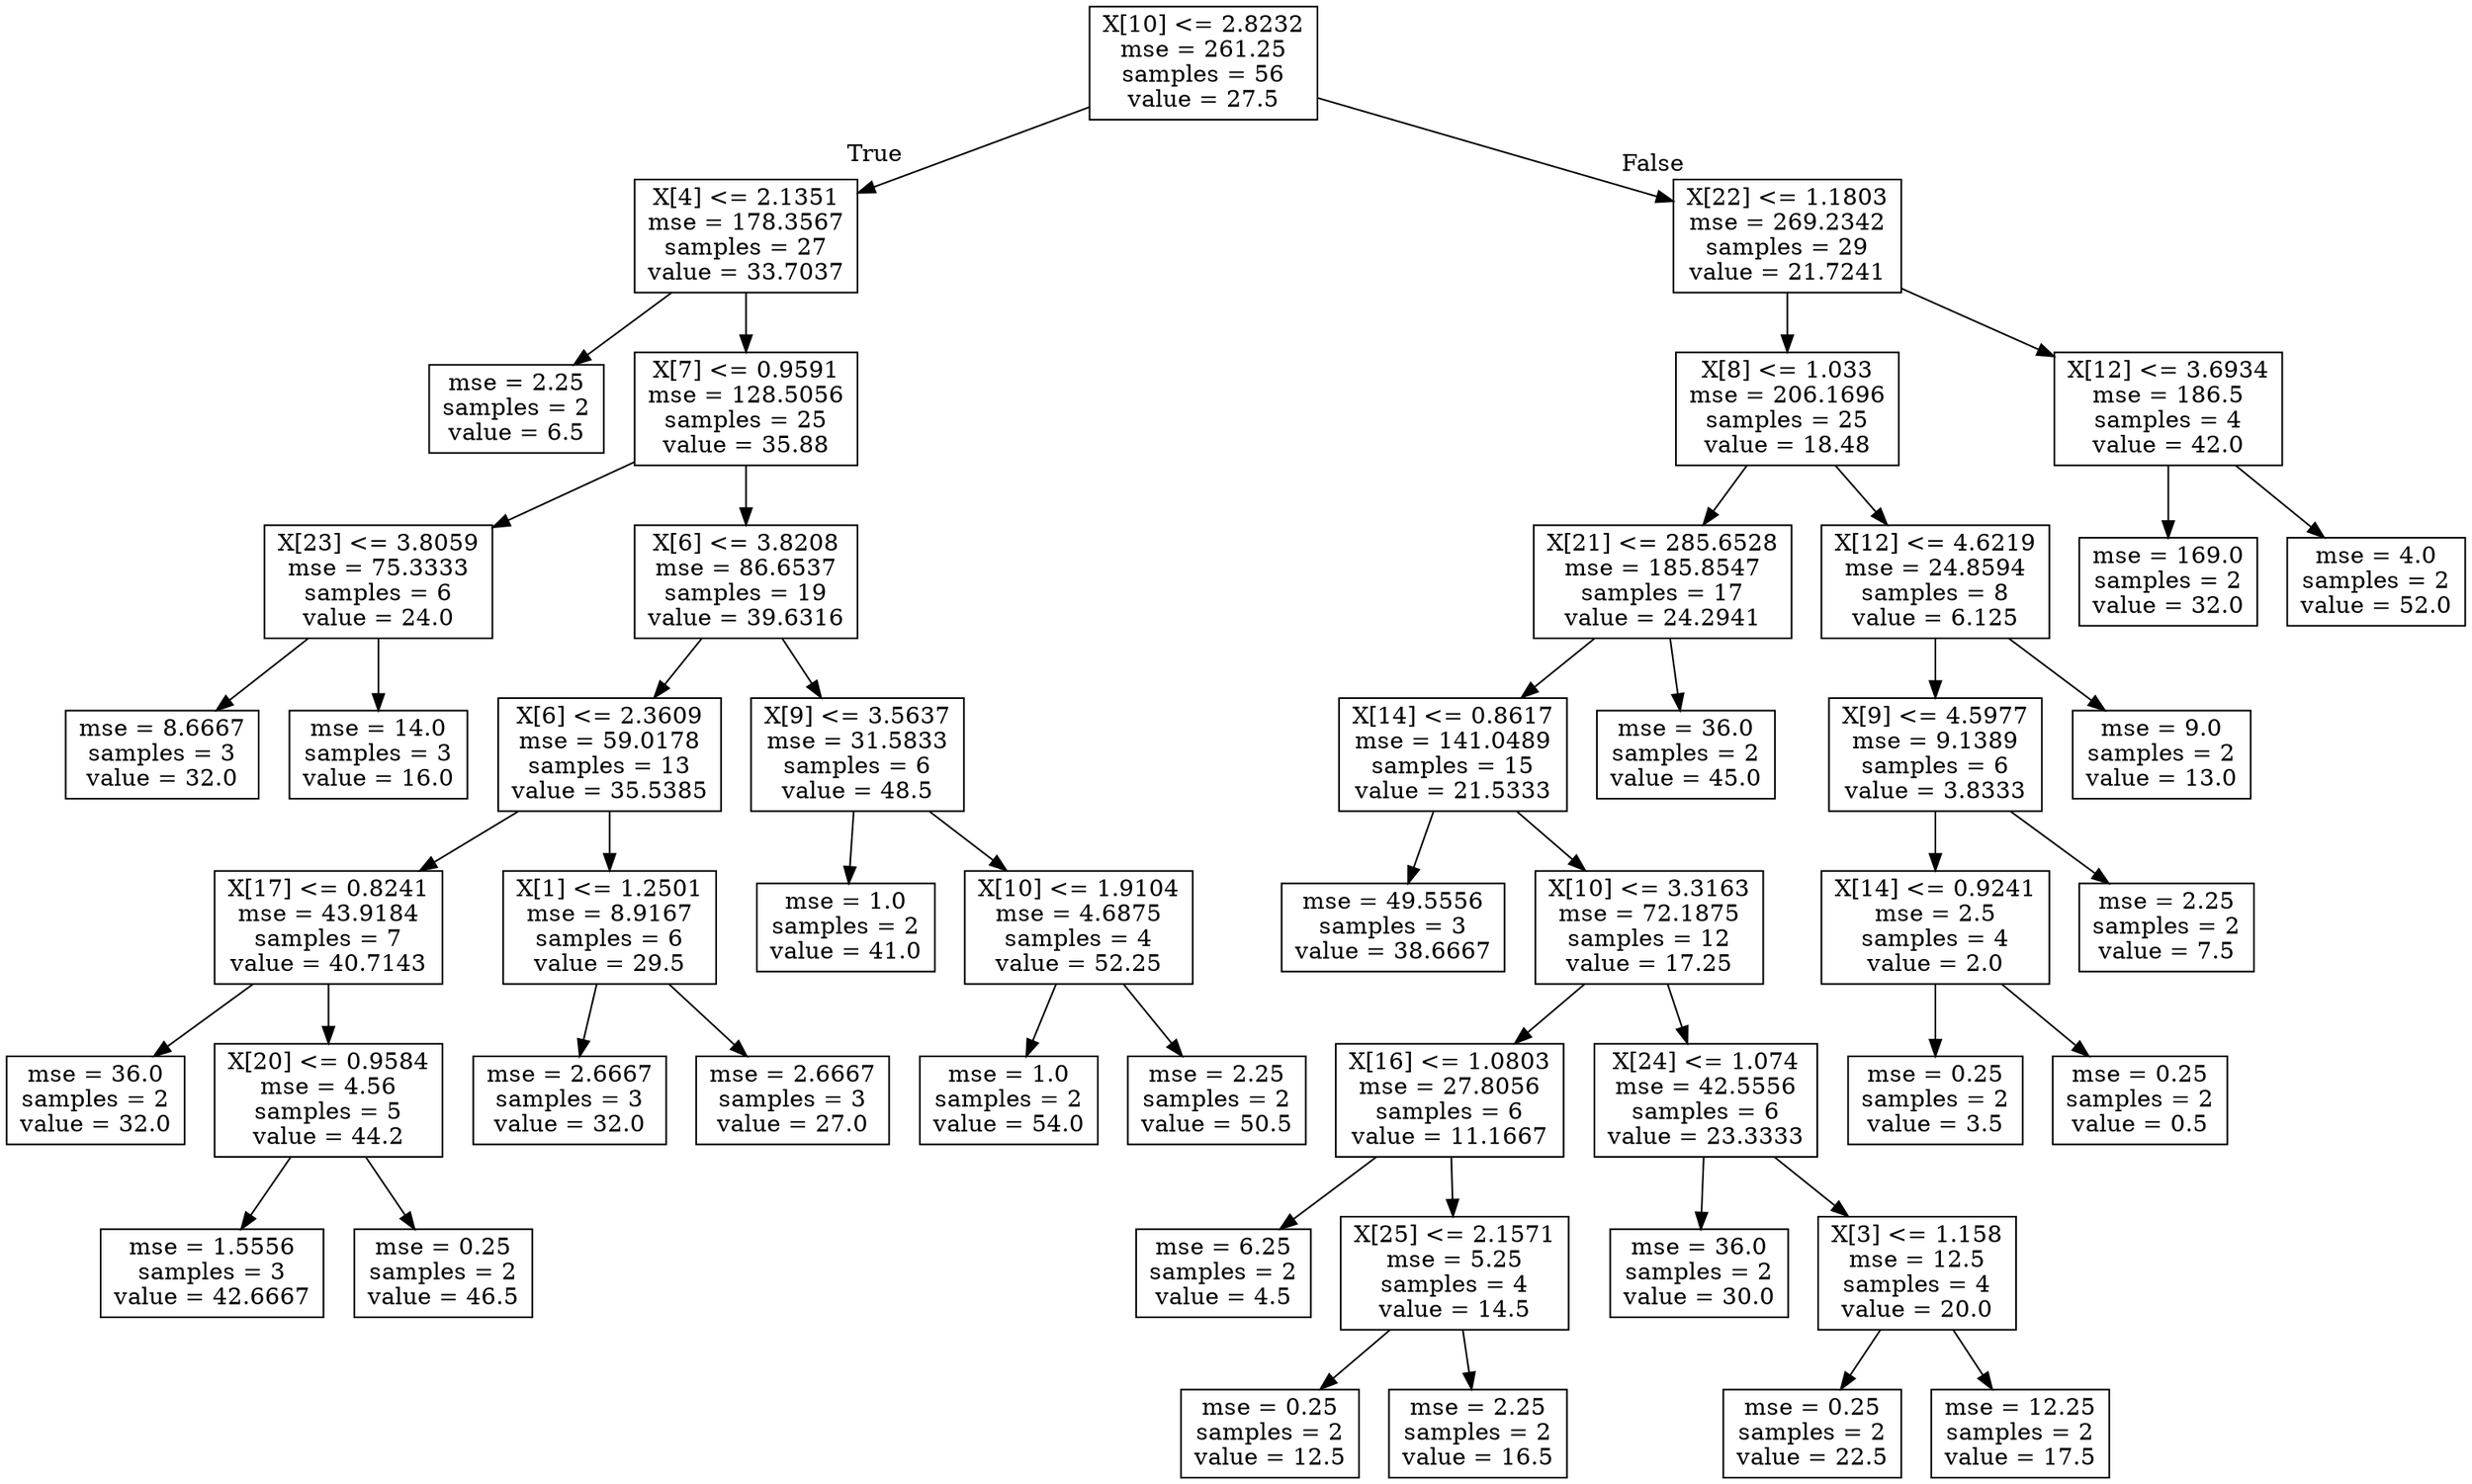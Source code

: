 digraph Tree {
node [shape=box] ;
0 [label="X[10] <= 2.8232\nmse = 261.25\nsamples = 56\nvalue = 27.5"] ;
1 [label="X[4] <= 2.1351\nmse = 178.3567\nsamples = 27\nvalue = 33.7037"] ;
0 -> 1 [labeldistance=2.5, labelangle=45, headlabel="True"] ;
2 [label="mse = 2.25\nsamples = 2\nvalue = 6.5"] ;
1 -> 2 ;
3 [label="X[7] <= 0.9591\nmse = 128.5056\nsamples = 25\nvalue = 35.88"] ;
1 -> 3 ;
4 [label="X[23] <= 3.8059\nmse = 75.3333\nsamples = 6\nvalue = 24.0"] ;
3 -> 4 ;
5 [label="mse = 8.6667\nsamples = 3\nvalue = 32.0"] ;
4 -> 5 ;
6 [label="mse = 14.0\nsamples = 3\nvalue = 16.0"] ;
4 -> 6 ;
7 [label="X[6] <= 3.8208\nmse = 86.6537\nsamples = 19\nvalue = 39.6316"] ;
3 -> 7 ;
8 [label="X[6] <= 2.3609\nmse = 59.0178\nsamples = 13\nvalue = 35.5385"] ;
7 -> 8 ;
9 [label="X[17] <= 0.8241\nmse = 43.9184\nsamples = 7\nvalue = 40.7143"] ;
8 -> 9 ;
10 [label="mse = 36.0\nsamples = 2\nvalue = 32.0"] ;
9 -> 10 ;
11 [label="X[20] <= 0.9584\nmse = 4.56\nsamples = 5\nvalue = 44.2"] ;
9 -> 11 ;
12 [label="mse = 1.5556\nsamples = 3\nvalue = 42.6667"] ;
11 -> 12 ;
13 [label="mse = 0.25\nsamples = 2\nvalue = 46.5"] ;
11 -> 13 ;
14 [label="X[1] <= 1.2501\nmse = 8.9167\nsamples = 6\nvalue = 29.5"] ;
8 -> 14 ;
15 [label="mse = 2.6667\nsamples = 3\nvalue = 32.0"] ;
14 -> 15 ;
16 [label="mse = 2.6667\nsamples = 3\nvalue = 27.0"] ;
14 -> 16 ;
17 [label="X[9] <= 3.5637\nmse = 31.5833\nsamples = 6\nvalue = 48.5"] ;
7 -> 17 ;
18 [label="mse = 1.0\nsamples = 2\nvalue = 41.0"] ;
17 -> 18 ;
19 [label="X[10] <= 1.9104\nmse = 4.6875\nsamples = 4\nvalue = 52.25"] ;
17 -> 19 ;
20 [label="mse = 1.0\nsamples = 2\nvalue = 54.0"] ;
19 -> 20 ;
21 [label="mse = 2.25\nsamples = 2\nvalue = 50.5"] ;
19 -> 21 ;
22 [label="X[22] <= 1.1803\nmse = 269.2342\nsamples = 29\nvalue = 21.7241"] ;
0 -> 22 [labeldistance=2.5, labelangle=-45, headlabel="False"] ;
23 [label="X[8] <= 1.033\nmse = 206.1696\nsamples = 25\nvalue = 18.48"] ;
22 -> 23 ;
24 [label="X[21] <= 285.6528\nmse = 185.8547\nsamples = 17\nvalue = 24.2941"] ;
23 -> 24 ;
25 [label="X[14] <= 0.8617\nmse = 141.0489\nsamples = 15\nvalue = 21.5333"] ;
24 -> 25 ;
26 [label="mse = 49.5556\nsamples = 3\nvalue = 38.6667"] ;
25 -> 26 ;
27 [label="X[10] <= 3.3163\nmse = 72.1875\nsamples = 12\nvalue = 17.25"] ;
25 -> 27 ;
28 [label="X[16] <= 1.0803\nmse = 27.8056\nsamples = 6\nvalue = 11.1667"] ;
27 -> 28 ;
29 [label="mse = 6.25\nsamples = 2\nvalue = 4.5"] ;
28 -> 29 ;
30 [label="X[25] <= 2.1571\nmse = 5.25\nsamples = 4\nvalue = 14.5"] ;
28 -> 30 ;
31 [label="mse = 0.25\nsamples = 2\nvalue = 12.5"] ;
30 -> 31 ;
32 [label="mse = 2.25\nsamples = 2\nvalue = 16.5"] ;
30 -> 32 ;
33 [label="X[24] <= 1.074\nmse = 42.5556\nsamples = 6\nvalue = 23.3333"] ;
27 -> 33 ;
34 [label="mse = 36.0\nsamples = 2\nvalue = 30.0"] ;
33 -> 34 ;
35 [label="X[3] <= 1.158\nmse = 12.5\nsamples = 4\nvalue = 20.0"] ;
33 -> 35 ;
36 [label="mse = 0.25\nsamples = 2\nvalue = 22.5"] ;
35 -> 36 ;
37 [label="mse = 12.25\nsamples = 2\nvalue = 17.5"] ;
35 -> 37 ;
38 [label="mse = 36.0\nsamples = 2\nvalue = 45.0"] ;
24 -> 38 ;
39 [label="X[12] <= 4.6219\nmse = 24.8594\nsamples = 8\nvalue = 6.125"] ;
23 -> 39 ;
40 [label="X[9] <= 4.5977\nmse = 9.1389\nsamples = 6\nvalue = 3.8333"] ;
39 -> 40 ;
41 [label="X[14] <= 0.9241\nmse = 2.5\nsamples = 4\nvalue = 2.0"] ;
40 -> 41 ;
42 [label="mse = 0.25\nsamples = 2\nvalue = 3.5"] ;
41 -> 42 ;
43 [label="mse = 0.25\nsamples = 2\nvalue = 0.5"] ;
41 -> 43 ;
44 [label="mse = 2.25\nsamples = 2\nvalue = 7.5"] ;
40 -> 44 ;
45 [label="mse = 9.0\nsamples = 2\nvalue = 13.0"] ;
39 -> 45 ;
46 [label="X[12] <= 3.6934\nmse = 186.5\nsamples = 4\nvalue = 42.0"] ;
22 -> 46 ;
47 [label="mse = 169.0\nsamples = 2\nvalue = 32.0"] ;
46 -> 47 ;
48 [label="mse = 4.0\nsamples = 2\nvalue = 52.0"] ;
46 -> 48 ;
}